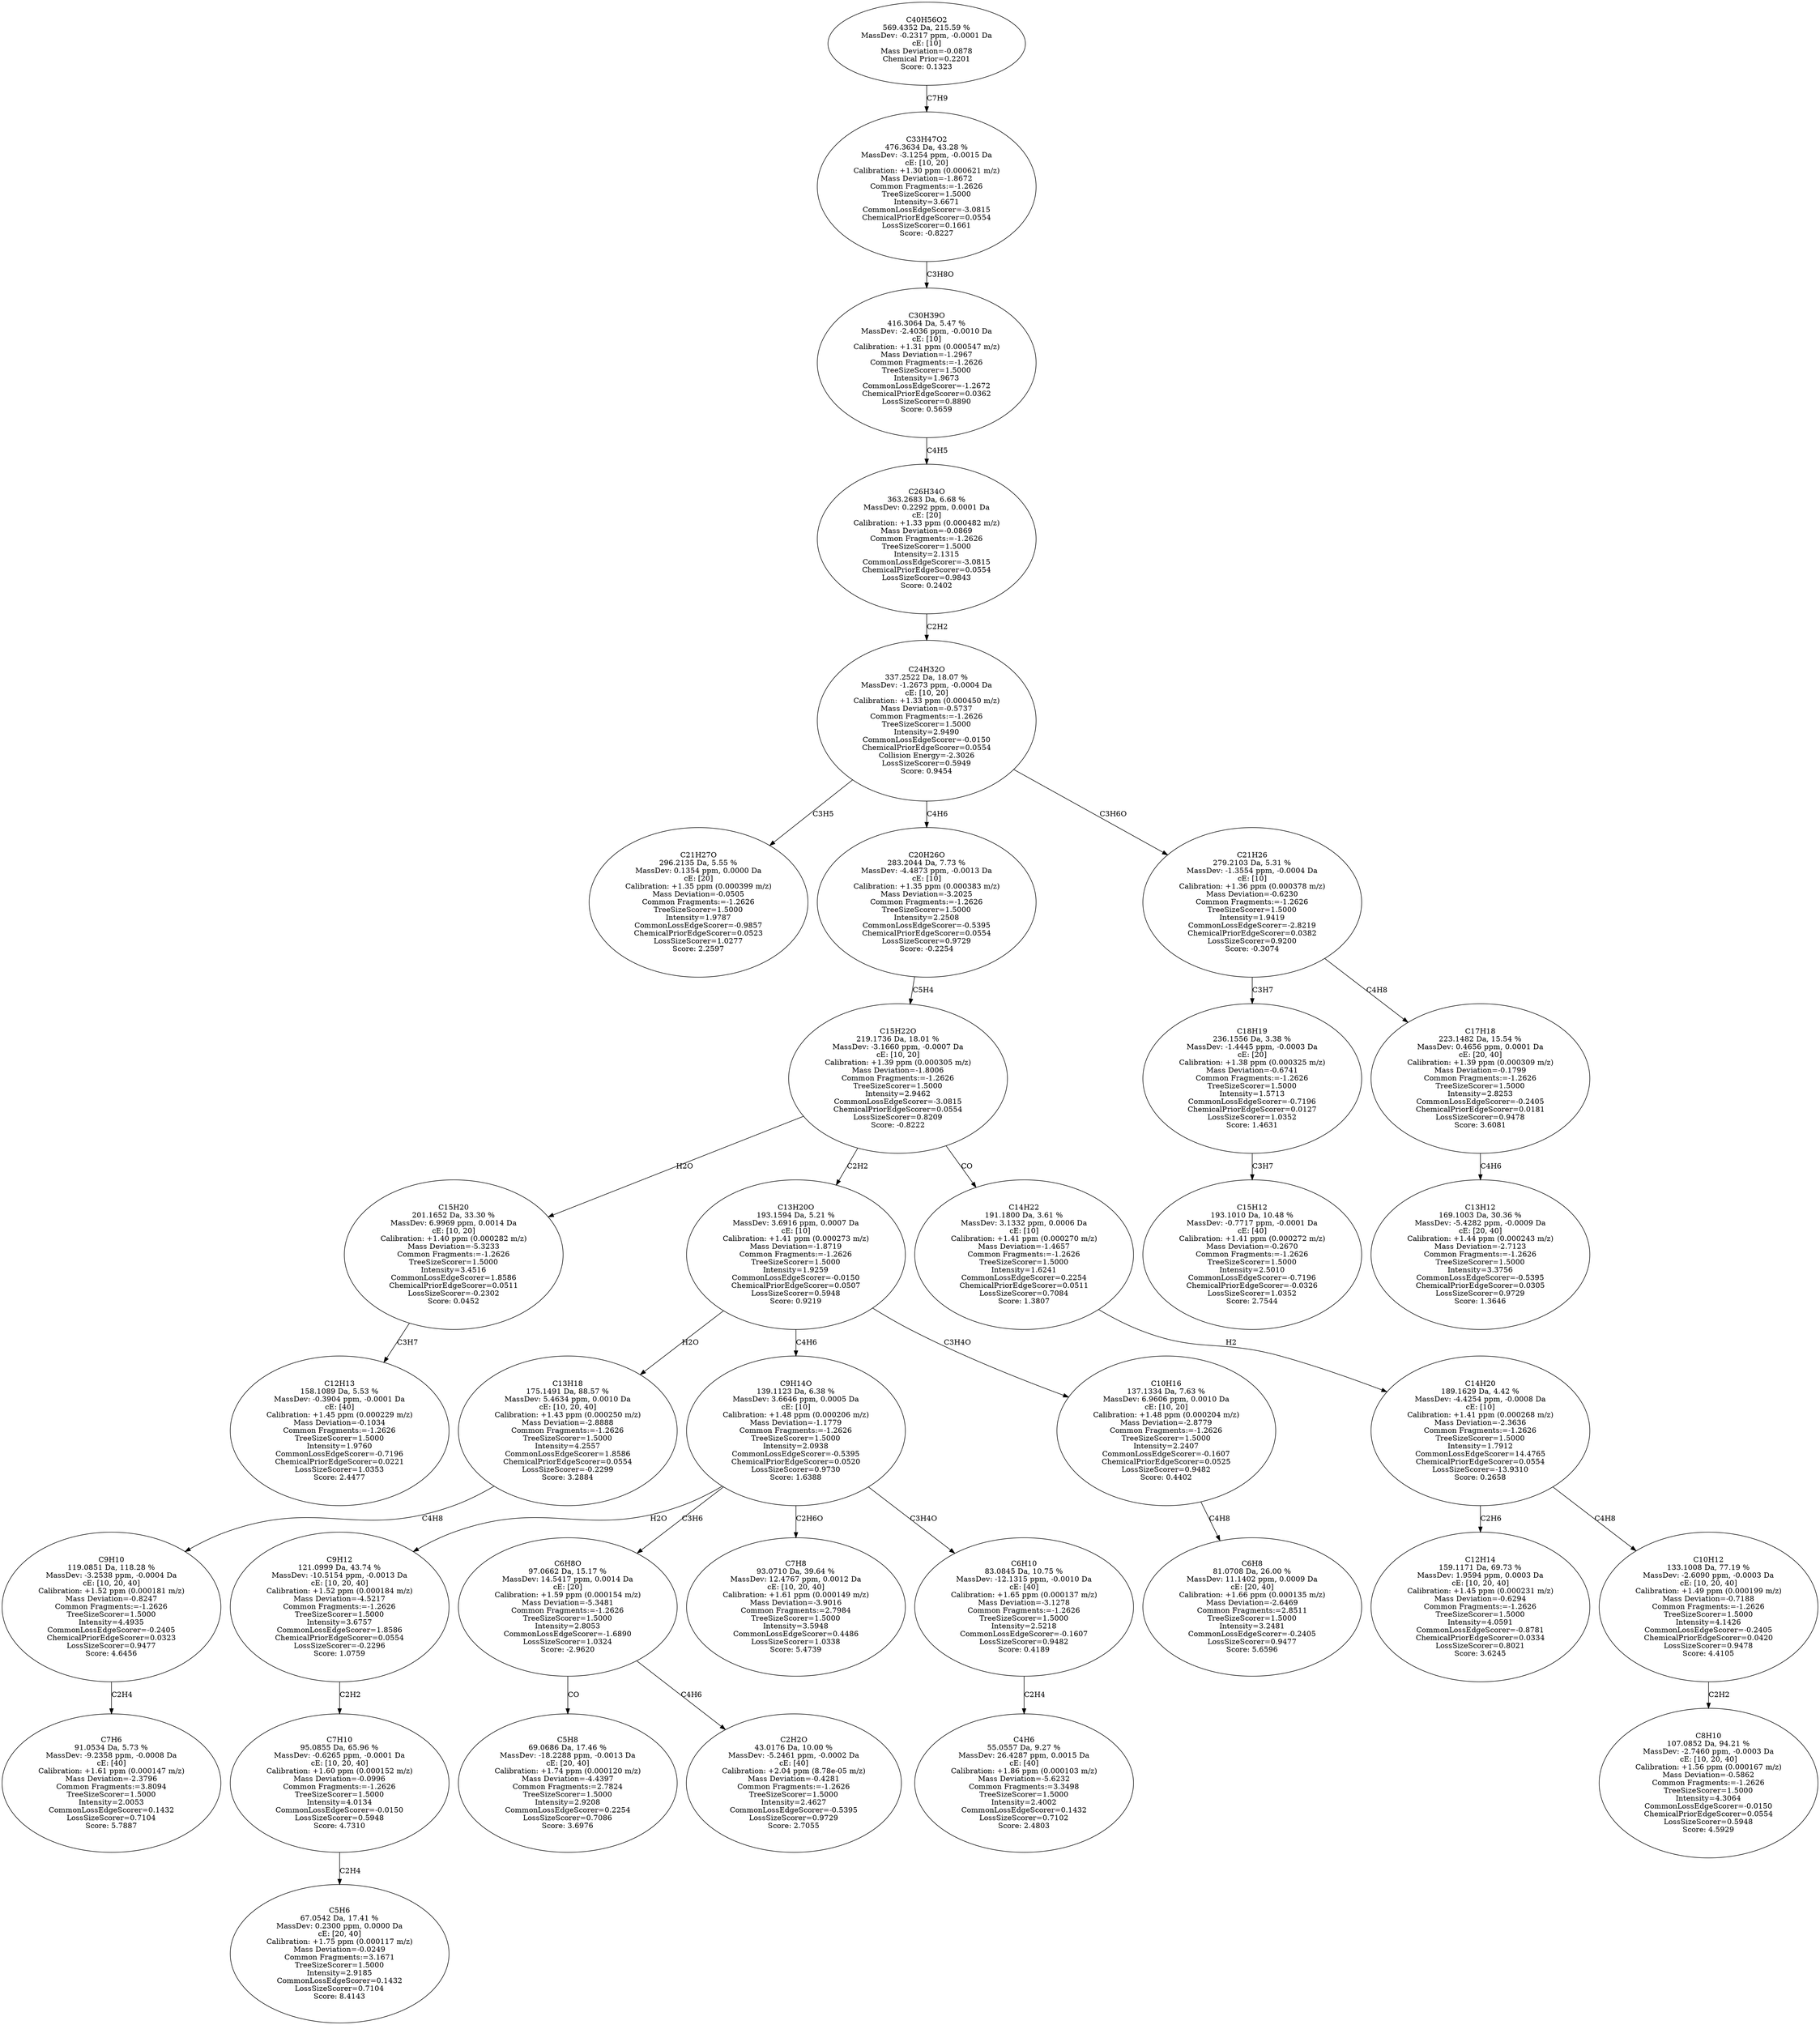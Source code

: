 strict digraph {
v1 [label="C21H27O\n296.2135 Da, 5.55 %\nMassDev: 0.1354 ppm, 0.0000 Da\ncE: [20]\nCalibration: +1.35 ppm (0.000399 m/z)\nMass Deviation=-0.0505\nCommon Fragments:=-1.2626\nTreeSizeScorer=1.5000\nIntensity=1.9787\nCommonLossEdgeScorer=-0.9857\nChemicalPriorEdgeScorer=0.0523\nLossSizeScorer=1.0277\nScore: 2.2597"];
v2 [label="C12H13\n158.1089 Da, 5.53 %\nMassDev: -0.3904 ppm, -0.0001 Da\ncE: [40]\nCalibration: +1.45 ppm (0.000229 m/z)\nMass Deviation=-0.1034\nCommon Fragments:=-1.2626\nTreeSizeScorer=1.5000\nIntensity=1.9760\nCommonLossEdgeScorer=-0.7196\nChemicalPriorEdgeScorer=0.0221\nLossSizeScorer=1.0353\nScore: 2.4477"];
v3 [label="C15H20\n201.1652 Da, 33.30 %\nMassDev: 6.9969 ppm, 0.0014 Da\ncE: [10, 20]\nCalibration: +1.40 ppm (0.000282 m/z)\nMass Deviation=-5.3233\nCommon Fragments:=-1.2626\nTreeSizeScorer=1.5000\nIntensity=3.4516\nCommonLossEdgeScorer=1.8586\nChemicalPriorEdgeScorer=0.0511\nLossSizeScorer=-0.2302\nScore: 0.0452"];
v4 [label="C7H6\n91.0534 Da, 5.73 %\nMassDev: -9.2358 ppm, -0.0008 Da\ncE: [40]\nCalibration: +1.61 ppm (0.000147 m/z)\nMass Deviation=-2.3796\nCommon Fragments:=3.8094\nTreeSizeScorer=1.5000\nIntensity=2.0053\nCommonLossEdgeScorer=0.1432\nLossSizeScorer=0.7104\nScore: 5.7887"];
v5 [label="C9H10\n119.0851 Da, 118.28 %\nMassDev: -3.2538 ppm, -0.0004 Da\ncE: [10, 20, 40]\nCalibration: +1.52 ppm (0.000181 m/z)\nMass Deviation=-0.8247\nCommon Fragments:=-1.2626\nTreeSizeScorer=1.5000\nIntensity=4.4935\nCommonLossEdgeScorer=-0.2405\nChemicalPriorEdgeScorer=0.0323\nLossSizeScorer=0.9477\nScore: 4.6456"];
v6 [label="C13H18\n175.1491 Da, 88.57 %\nMassDev: 5.4634 ppm, 0.0010 Da\ncE: [10, 20, 40]\nCalibration: +1.43 ppm (0.000250 m/z)\nMass Deviation=-2.8888\nCommon Fragments:=-1.2626\nTreeSizeScorer=1.5000\nIntensity=4.2557\nCommonLossEdgeScorer=1.8586\nChemicalPriorEdgeScorer=0.0554\nLossSizeScorer=-0.2299\nScore: 3.2884"];
v7 [label="C5H6\n67.0542 Da, 17.41 %\nMassDev: 0.2300 ppm, 0.0000 Da\ncE: [20, 40]\nCalibration: +1.75 ppm (0.000117 m/z)\nMass Deviation=-0.0249\nCommon Fragments:=3.1671\nTreeSizeScorer=1.5000\nIntensity=2.9185\nCommonLossEdgeScorer=0.1432\nLossSizeScorer=0.7104\nScore: 8.4143"];
v8 [label="C7H10\n95.0855 Da, 65.96 %\nMassDev: -0.6265 ppm, -0.0001 Da\ncE: [10, 20, 40]\nCalibration: +1.60 ppm (0.000152 m/z)\nMass Deviation=-0.0996\nCommon Fragments:=-1.2626\nTreeSizeScorer=1.5000\nIntensity=4.0134\nCommonLossEdgeScorer=-0.0150\nLossSizeScorer=0.5948\nScore: 4.7310"];
v9 [label="C9H12\n121.0999 Da, 43.74 %\nMassDev: -10.5154 ppm, -0.0013 Da\ncE: [10, 20, 40]\nCalibration: +1.52 ppm (0.000184 m/z)\nMass Deviation=-4.5217\nCommon Fragments:=-1.2626\nTreeSizeScorer=1.5000\nIntensity=3.6757\nCommonLossEdgeScorer=1.8586\nChemicalPriorEdgeScorer=0.0554\nLossSizeScorer=-0.2296\nScore: 1.0759"];
v10 [label="C5H8\n69.0686 Da, 17.46 %\nMassDev: -18.2288 ppm, -0.0013 Da\ncE: [20, 40]\nCalibration: +1.74 ppm (0.000120 m/z)\nMass Deviation=-4.4397\nCommon Fragments:=2.7824\nTreeSizeScorer=1.5000\nIntensity=2.9208\nCommonLossEdgeScorer=0.2254\nLossSizeScorer=0.7086\nScore: 3.6976"];
v11 [label="C2H2O\n43.0176 Da, 10.00 %\nMassDev: -5.2461 ppm, -0.0002 Da\ncE: [40]\nCalibration: +2.04 ppm (8.78e-05 m/z)\nMass Deviation=-0.4281\nCommon Fragments:=-1.2626\nTreeSizeScorer=1.5000\nIntensity=2.4627\nCommonLossEdgeScorer=-0.5395\nLossSizeScorer=0.9729\nScore: 2.7055"];
v12 [label="C6H8O\n97.0662 Da, 15.17 %\nMassDev: 14.5417 ppm, 0.0014 Da\ncE: [20]\nCalibration: +1.59 ppm (0.000154 m/z)\nMass Deviation=-5.3481\nCommon Fragments:=-1.2626\nTreeSizeScorer=1.5000\nIntensity=2.8053\nCommonLossEdgeScorer=-1.6890\nLossSizeScorer=1.0324\nScore: -2.9620"];
v13 [label="C7H8\n93.0710 Da, 39.64 %\nMassDev: 12.4767 ppm, 0.0012 Da\ncE: [10, 20, 40]\nCalibration: +1.61 ppm (0.000149 m/z)\nMass Deviation=-3.9016\nCommon Fragments:=2.7984\nTreeSizeScorer=1.5000\nIntensity=3.5948\nCommonLossEdgeScorer=0.4486\nLossSizeScorer=1.0338\nScore: 5.4739"];
v14 [label="C4H6\n55.0557 Da, 9.27 %\nMassDev: 26.4287 ppm, 0.0015 Da\ncE: [40]\nCalibration: +1.86 ppm (0.000103 m/z)\nMass Deviation=-5.6232\nCommon Fragments:=3.3498\nTreeSizeScorer=1.5000\nIntensity=2.4002\nCommonLossEdgeScorer=0.1432\nLossSizeScorer=0.7102\nScore: 2.4803"];
v15 [label="C6H10\n83.0845 Da, 10.75 %\nMassDev: -12.1315 ppm, -0.0010 Da\ncE: [40]\nCalibration: +1.65 ppm (0.000137 m/z)\nMass Deviation=-3.1278\nCommon Fragments:=-1.2626\nTreeSizeScorer=1.5000\nIntensity=2.5218\nCommonLossEdgeScorer=-0.1607\nLossSizeScorer=0.9482\nScore: 0.4189"];
v16 [label="C9H14O\n139.1123 Da, 6.38 %\nMassDev: 3.6646 ppm, 0.0005 Da\ncE: [10]\nCalibration: +1.48 ppm (0.000206 m/z)\nMass Deviation=-1.1779\nCommon Fragments:=-1.2626\nTreeSizeScorer=1.5000\nIntensity=2.0938\nCommonLossEdgeScorer=-0.5395\nChemicalPriorEdgeScorer=0.0520\nLossSizeScorer=0.9730\nScore: 1.6388"];
v17 [label="C6H8\n81.0708 Da, 26.00 %\nMassDev: 11.1402 ppm, 0.0009 Da\ncE: [20, 40]\nCalibration: +1.66 ppm (0.000135 m/z)\nMass Deviation=-2.6469\nCommon Fragments:=2.8511\nTreeSizeScorer=1.5000\nIntensity=3.2481\nCommonLossEdgeScorer=-0.2405\nLossSizeScorer=0.9477\nScore: 5.6596"];
v18 [label="C10H16\n137.1334 Da, 7.63 %\nMassDev: 6.9606 ppm, 0.0010 Da\ncE: [10, 20]\nCalibration: +1.48 ppm (0.000204 m/z)\nMass Deviation=-2.8779\nCommon Fragments:=-1.2626\nTreeSizeScorer=1.5000\nIntensity=2.2407\nCommonLossEdgeScorer=-0.1607\nChemicalPriorEdgeScorer=0.0525\nLossSizeScorer=0.9482\nScore: 0.4402"];
v19 [label="C13H20O\n193.1594 Da, 5.21 %\nMassDev: 3.6916 ppm, 0.0007 Da\ncE: [10]\nCalibration: +1.41 ppm (0.000273 m/z)\nMass Deviation=-1.8719\nCommon Fragments:=-1.2626\nTreeSizeScorer=1.5000\nIntensity=1.9259\nCommonLossEdgeScorer=-0.0150\nChemicalPriorEdgeScorer=0.0507\nLossSizeScorer=0.5948\nScore: 0.9219"];
v20 [label="C12H14\n159.1171 Da, 69.73 %\nMassDev: 1.9594 ppm, 0.0003 Da\ncE: [10, 20, 40]\nCalibration: +1.45 ppm (0.000231 m/z)\nMass Deviation=-0.6294\nCommon Fragments:=-1.2626\nTreeSizeScorer=1.5000\nIntensity=4.0591\nCommonLossEdgeScorer=-0.8781\nChemicalPriorEdgeScorer=0.0334\nLossSizeScorer=0.8021\nScore: 3.6245"];
v21 [label="C8H10\n107.0852 Da, 94.21 %\nMassDev: -2.7460 ppm, -0.0003 Da\ncE: [10, 20, 40]\nCalibration: +1.56 ppm (0.000167 m/z)\nMass Deviation=-0.5862\nCommon Fragments:=-1.2626\nTreeSizeScorer=1.5000\nIntensity=4.3064\nCommonLossEdgeScorer=-0.0150\nChemicalPriorEdgeScorer=0.0554\nLossSizeScorer=0.5948\nScore: 4.5929"];
v22 [label="C10H12\n133.1008 Da, 77.19 %\nMassDev: -2.6090 ppm, -0.0003 Da\ncE: [10, 20, 40]\nCalibration: +1.49 ppm (0.000199 m/z)\nMass Deviation=-0.7188\nCommon Fragments:=-1.2626\nTreeSizeScorer=1.5000\nIntensity=4.1426\nCommonLossEdgeScorer=-0.2405\nChemicalPriorEdgeScorer=0.0420\nLossSizeScorer=0.9478\nScore: 4.4105"];
v23 [label="C14H20\n189.1629 Da, 4.42 %\nMassDev: -4.4254 ppm, -0.0008 Da\ncE: [10]\nCalibration: +1.41 ppm (0.000268 m/z)\nMass Deviation=-2.3636\nCommon Fragments:=-1.2626\nTreeSizeScorer=1.5000\nIntensity=1.7912\nCommonLossEdgeScorer=14.4765\nChemicalPriorEdgeScorer=0.0554\nLossSizeScorer=-13.9310\nScore: 0.2658"];
v24 [label="C14H22\n191.1800 Da, 3.61 %\nMassDev: 3.1332 ppm, 0.0006 Da\ncE: [10]\nCalibration: +1.41 ppm (0.000270 m/z)\nMass Deviation=-1.4657\nCommon Fragments:=-1.2626\nTreeSizeScorer=1.5000\nIntensity=1.6241\nCommonLossEdgeScorer=0.2254\nChemicalPriorEdgeScorer=0.0511\nLossSizeScorer=0.7084\nScore: 1.3807"];
v25 [label="C15H22O\n219.1736 Da, 18.01 %\nMassDev: -3.1660 ppm, -0.0007 Da\ncE: [10, 20]\nCalibration: +1.39 ppm (0.000305 m/z)\nMass Deviation=-1.8006\nCommon Fragments:=-1.2626\nTreeSizeScorer=1.5000\nIntensity=2.9462\nCommonLossEdgeScorer=-3.0815\nChemicalPriorEdgeScorer=0.0554\nLossSizeScorer=0.8209\nScore: -0.8222"];
v26 [label="C20H26O\n283.2044 Da, 7.73 %\nMassDev: -4.4873 ppm, -0.0013 Da\ncE: [10]\nCalibration: +1.35 ppm (0.000383 m/z)\nMass Deviation=-3.2025\nCommon Fragments:=-1.2626\nTreeSizeScorer=1.5000\nIntensity=2.2508\nCommonLossEdgeScorer=-0.5395\nChemicalPriorEdgeScorer=0.0554\nLossSizeScorer=0.9729\nScore: -0.2254"];
v27 [label="C15H12\n193.1010 Da, 10.48 %\nMassDev: -0.7717 ppm, -0.0001 Da\ncE: [40]\nCalibration: +1.41 ppm (0.000272 m/z)\nMass Deviation=-0.2670\nCommon Fragments:=-1.2626\nTreeSizeScorer=1.5000\nIntensity=2.5010\nCommonLossEdgeScorer=-0.7196\nChemicalPriorEdgeScorer=-0.0326\nLossSizeScorer=1.0352\nScore: 2.7544"];
v28 [label="C18H19\n236.1556 Da, 3.38 %\nMassDev: -1.4445 ppm, -0.0003 Da\ncE: [20]\nCalibration: +1.38 ppm (0.000325 m/z)\nMass Deviation=-0.6741\nCommon Fragments:=-1.2626\nTreeSizeScorer=1.5000\nIntensity=1.5713\nCommonLossEdgeScorer=-0.7196\nChemicalPriorEdgeScorer=0.0127\nLossSizeScorer=1.0352\nScore: 1.4631"];
v29 [label="C13H12\n169.1003 Da, 30.36 %\nMassDev: -5.4282 ppm, -0.0009 Da\ncE: [20, 40]\nCalibration: +1.44 ppm (0.000243 m/z)\nMass Deviation=-2.7123\nCommon Fragments:=-1.2626\nTreeSizeScorer=1.5000\nIntensity=3.3756\nCommonLossEdgeScorer=-0.5395\nChemicalPriorEdgeScorer=0.0305\nLossSizeScorer=0.9729\nScore: 1.3646"];
v30 [label="C17H18\n223.1482 Da, 15.54 %\nMassDev: 0.4656 ppm, 0.0001 Da\ncE: [20, 40]\nCalibration: +1.39 ppm (0.000309 m/z)\nMass Deviation=-0.1799\nCommon Fragments:=-1.2626\nTreeSizeScorer=1.5000\nIntensity=2.8253\nCommonLossEdgeScorer=-0.2405\nChemicalPriorEdgeScorer=0.0181\nLossSizeScorer=0.9478\nScore: 3.6081"];
v31 [label="C21H26\n279.2103 Da, 5.31 %\nMassDev: -1.3554 ppm, -0.0004 Da\ncE: [10]\nCalibration: +1.36 ppm (0.000378 m/z)\nMass Deviation=-0.6230\nCommon Fragments:=-1.2626\nTreeSizeScorer=1.5000\nIntensity=1.9419\nCommonLossEdgeScorer=-2.8219\nChemicalPriorEdgeScorer=0.0382\nLossSizeScorer=0.9200\nScore: -0.3074"];
v32 [label="C24H32O\n337.2522 Da, 18.07 %\nMassDev: -1.2673 ppm, -0.0004 Da\ncE: [10, 20]\nCalibration: +1.33 ppm (0.000450 m/z)\nMass Deviation=-0.5737\nCommon Fragments:=-1.2626\nTreeSizeScorer=1.5000\nIntensity=2.9490\nCommonLossEdgeScorer=-0.0150\nChemicalPriorEdgeScorer=0.0554\nCollision Energy=-2.3026\nLossSizeScorer=0.5949\nScore: 0.9454"];
v33 [label="C26H34O\n363.2683 Da, 6.68 %\nMassDev: 0.2292 ppm, 0.0001 Da\ncE: [20]\nCalibration: +1.33 ppm (0.000482 m/z)\nMass Deviation=-0.0869\nCommon Fragments:=-1.2626\nTreeSizeScorer=1.5000\nIntensity=2.1315\nCommonLossEdgeScorer=-3.0815\nChemicalPriorEdgeScorer=0.0554\nLossSizeScorer=0.9843\nScore: 0.2402"];
v34 [label="C30H39O\n416.3064 Da, 5.47 %\nMassDev: -2.4036 ppm, -0.0010 Da\ncE: [10]\nCalibration: +1.31 ppm (0.000547 m/z)\nMass Deviation=-1.2967\nCommon Fragments:=-1.2626\nTreeSizeScorer=1.5000\nIntensity=1.9673\nCommonLossEdgeScorer=-1.2672\nChemicalPriorEdgeScorer=0.0362\nLossSizeScorer=0.8890\nScore: 0.5659"];
v35 [label="C33H47O2\n476.3634 Da, 43.28 %\nMassDev: -3.1254 ppm, -0.0015 Da\ncE: [10, 20]\nCalibration: +1.30 ppm (0.000621 m/z)\nMass Deviation=-1.8672\nCommon Fragments:=-1.2626\nTreeSizeScorer=1.5000\nIntensity=3.6671\nCommonLossEdgeScorer=-3.0815\nChemicalPriorEdgeScorer=0.0554\nLossSizeScorer=0.1661\nScore: -0.8227"];
v36 [label="C40H56O2\n569.4352 Da, 215.59 %\nMassDev: -0.2317 ppm, -0.0001 Da\ncE: [10]\nMass Deviation=-0.0878\nChemical Prior=0.2201\nScore: 0.1323"];
v32 -> v1 [label="C3H5"];
v3 -> v2 [label="C3H7"];
v25 -> v3 [label="H2O"];
v5 -> v4 [label="C2H4"];
v6 -> v5 [label="C4H8"];
v19 -> v6 [label="H2O"];
v8 -> v7 [label="C2H4"];
v9 -> v8 [label="C2H2"];
v16 -> v9 [label="H2O"];
v12 -> v10 [label="CO"];
v12 -> v11 [label="C4H6"];
v16 -> v12 [label="C3H6"];
v16 -> v13 [label="C2H6O"];
v15 -> v14 [label="C2H4"];
v16 -> v15 [label="C3H4O"];
v19 -> v16 [label="C4H6"];
v18 -> v17 [label="C4H8"];
v19 -> v18 [label="C3H4O"];
v25 -> v19 [label="C2H2"];
v23 -> v20 [label="C2H6"];
v22 -> v21 [label="C2H2"];
v23 -> v22 [label="C4H8"];
v24 -> v23 [label="H2"];
v25 -> v24 [label="CO"];
v26 -> v25 [label="C5H4"];
v32 -> v26 [label="C4H6"];
v28 -> v27 [label="C3H7"];
v31 -> v28 [label="C3H7"];
v30 -> v29 [label="C4H6"];
v31 -> v30 [label="C4H8"];
v32 -> v31 [label="C3H6O"];
v33 -> v32 [label="C2H2"];
v34 -> v33 [label="C4H5"];
v35 -> v34 [label="C3H8O"];
v36 -> v35 [label="C7H9"];
}
